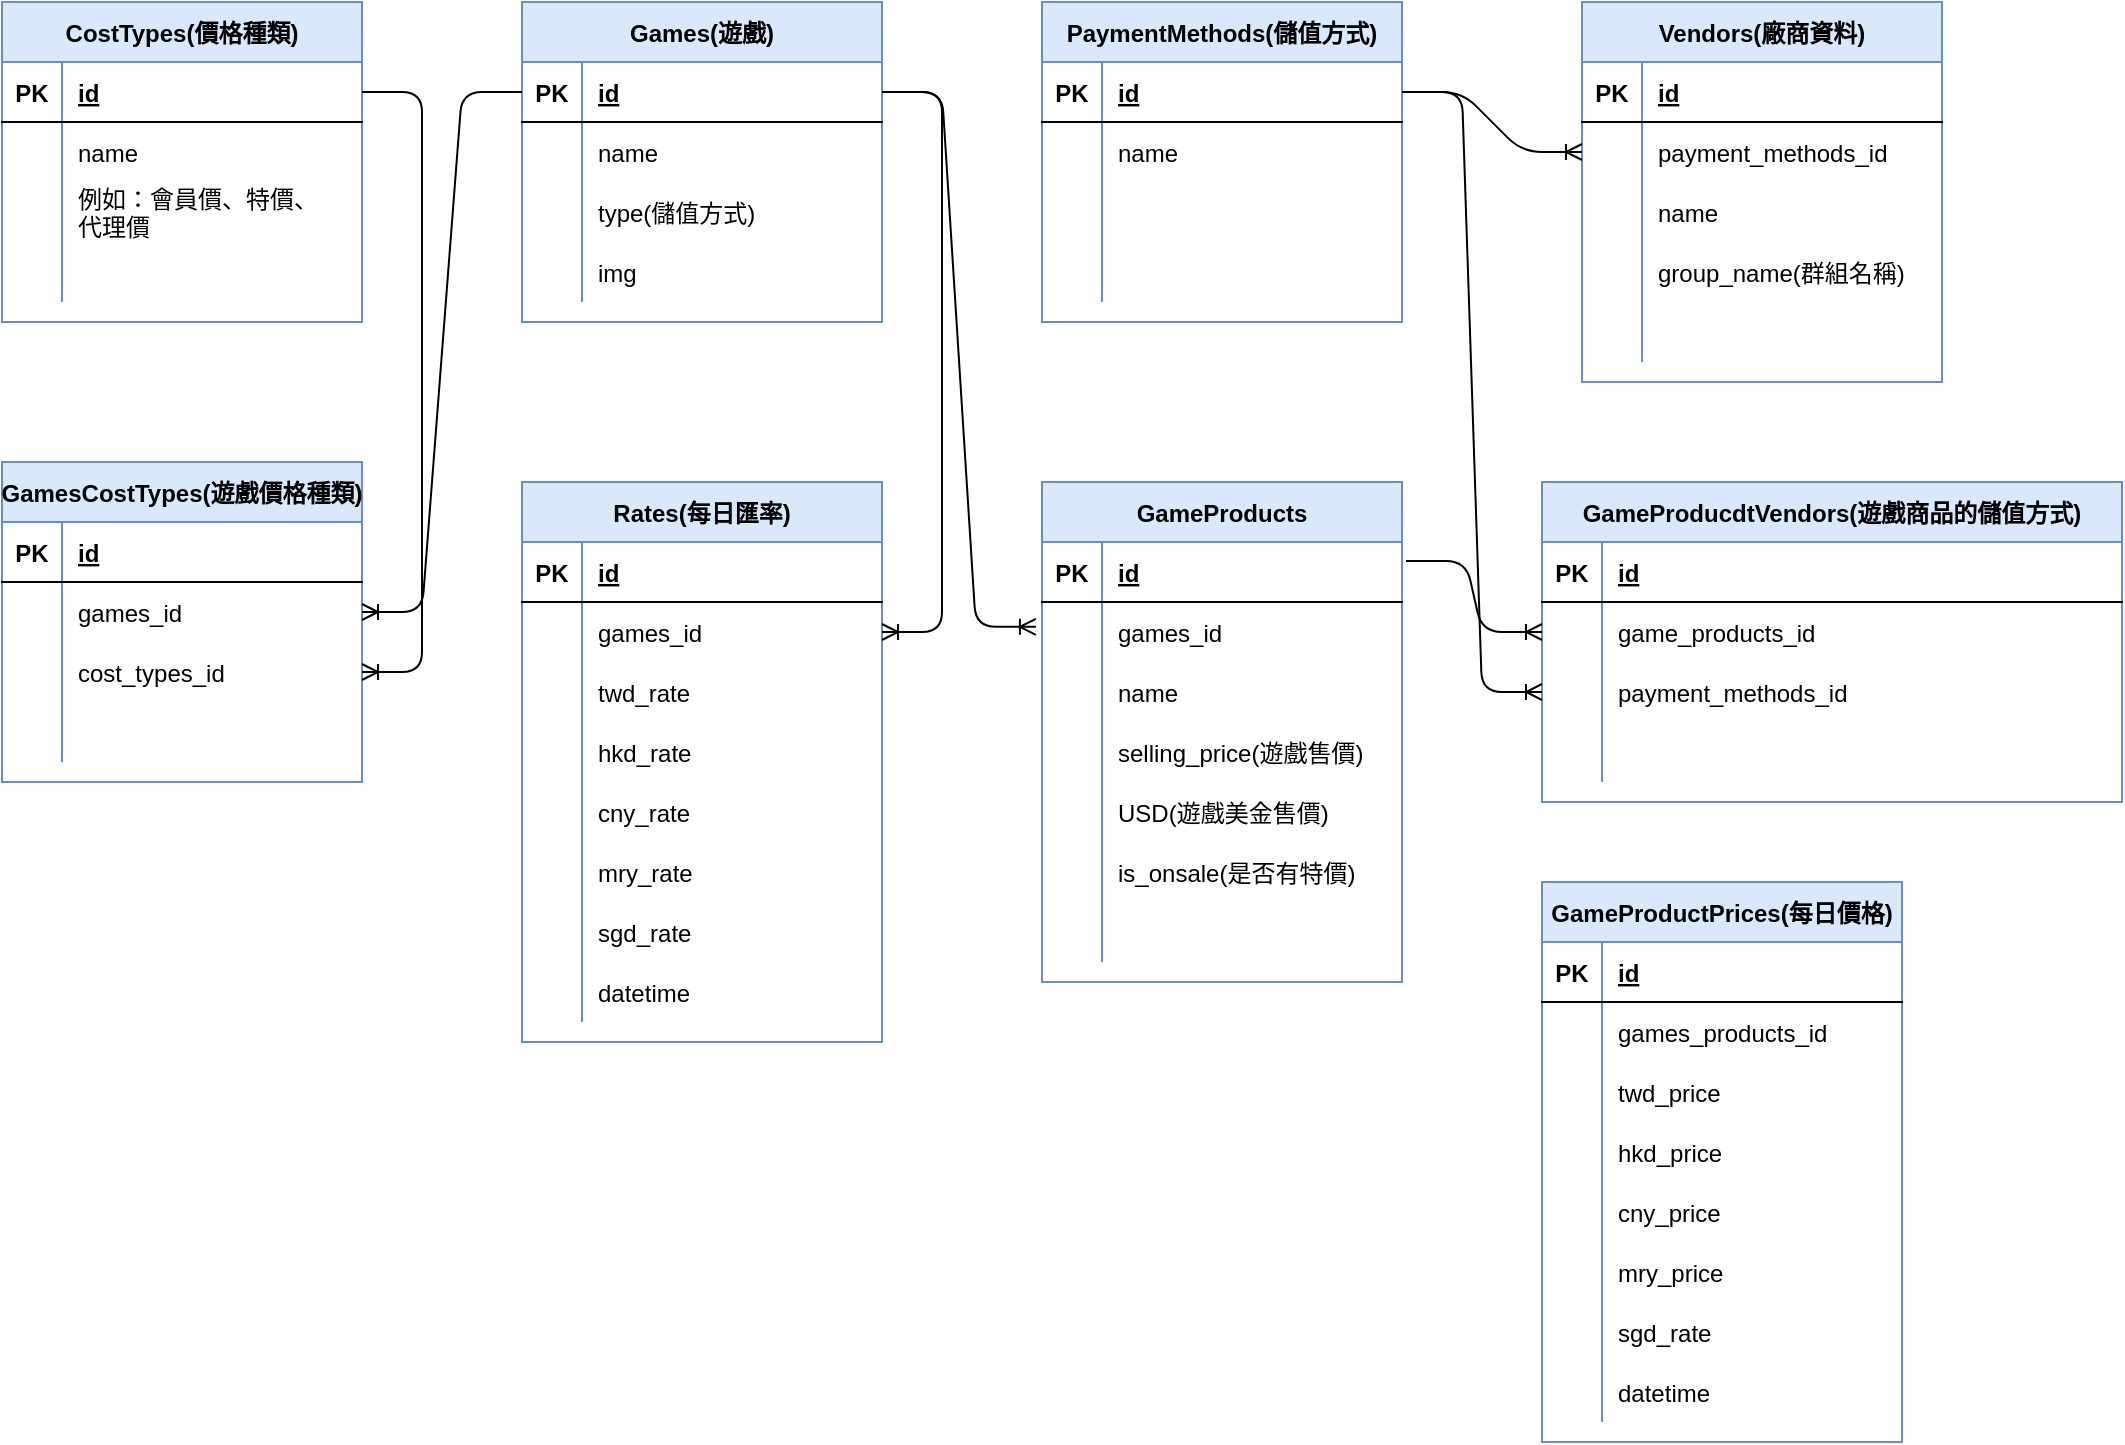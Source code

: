 <mxfile version="14.9.8" type="github">
  <diagram id="R2lEEEUBdFMjLlhIrx00" name="Page-1">
    <mxGraphModel dx="1422" dy="762" grid="1" gridSize="10" guides="1" tooltips="1" connect="1" arrows="1" fold="1" page="1" pageScale="1" pageWidth="1200" pageHeight="1600" math="0" shadow="0" extFonts="Permanent Marker^https://fonts.googleapis.com/css?family=Permanent+Marker">
      <root>
        <mxCell id="0" />
        <mxCell id="1" parent="0" />
        <mxCell id="zbWI23FzwU-KNYCi2q4J-28" value="Games(遊戲)" style="shape=table;startSize=30;container=1;collapsible=1;childLayout=tableLayout;fixedRows=1;rowLines=0;fontStyle=1;align=center;resizeLast=1;fillColor=#dae8fc;strokeColor=#6c8ebf;" parent="1" vertex="1">
          <mxGeometry x="280" y="50" width="180" height="160" as="geometry" />
        </mxCell>
        <mxCell id="zbWI23FzwU-KNYCi2q4J-29" value="" style="shape=partialRectangle;collapsible=0;dropTarget=0;pointerEvents=0;fillColor=none;top=0;left=0;bottom=1;right=0;points=[[0,0.5],[1,0.5]];portConstraint=eastwest;" parent="zbWI23FzwU-KNYCi2q4J-28" vertex="1">
          <mxGeometry y="30" width="180" height="30" as="geometry" />
        </mxCell>
        <mxCell id="zbWI23FzwU-KNYCi2q4J-30" value="PK" style="shape=partialRectangle;connectable=0;fillColor=none;top=0;left=0;bottom=0;right=0;fontStyle=1;overflow=hidden;" parent="zbWI23FzwU-KNYCi2q4J-29" vertex="1">
          <mxGeometry width="30" height="30" as="geometry" />
        </mxCell>
        <mxCell id="zbWI23FzwU-KNYCi2q4J-31" value="id" style="shape=partialRectangle;connectable=0;fillColor=none;top=0;left=0;bottom=0;right=0;align=left;spacingLeft=6;fontStyle=5;overflow=hidden;" parent="zbWI23FzwU-KNYCi2q4J-29" vertex="1">
          <mxGeometry x="30" width="150" height="30" as="geometry" />
        </mxCell>
        <mxCell id="zbWI23FzwU-KNYCi2q4J-32" value="" style="shape=partialRectangle;collapsible=0;dropTarget=0;pointerEvents=0;fillColor=none;top=0;left=0;bottom=0;right=0;points=[[0,0.5],[1,0.5]];portConstraint=eastwest;" parent="zbWI23FzwU-KNYCi2q4J-28" vertex="1">
          <mxGeometry y="60" width="180" height="30" as="geometry" />
        </mxCell>
        <mxCell id="zbWI23FzwU-KNYCi2q4J-33" value="" style="shape=partialRectangle;connectable=0;fillColor=none;top=0;left=0;bottom=0;right=0;editable=1;overflow=hidden;" parent="zbWI23FzwU-KNYCi2q4J-32" vertex="1">
          <mxGeometry width="30" height="30" as="geometry" />
        </mxCell>
        <mxCell id="zbWI23FzwU-KNYCi2q4J-34" value="name" style="shape=partialRectangle;connectable=0;fillColor=none;top=0;left=0;bottom=0;right=0;align=left;spacingLeft=6;overflow=hidden;" parent="zbWI23FzwU-KNYCi2q4J-32" vertex="1">
          <mxGeometry x="30" width="150" height="30" as="geometry" />
        </mxCell>
        <mxCell id="zbWI23FzwU-KNYCi2q4J-35" value="" style="shape=partialRectangle;collapsible=0;dropTarget=0;pointerEvents=0;fillColor=none;top=0;left=0;bottom=0;right=0;points=[[0,0.5],[1,0.5]];portConstraint=eastwest;" parent="zbWI23FzwU-KNYCi2q4J-28" vertex="1">
          <mxGeometry y="90" width="180" height="30" as="geometry" />
        </mxCell>
        <mxCell id="zbWI23FzwU-KNYCi2q4J-36" value="" style="shape=partialRectangle;connectable=0;fillColor=none;top=0;left=0;bottom=0;right=0;editable=1;overflow=hidden;" parent="zbWI23FzwU-KNYCi2q4J-35" vertex="1">
          <mxGeometry width="30" height="30" as="geometry" />
        </mxCell>
        <mxCell id="zbWI23FzwU-KNYCi2q4J-37" value="type(儲值方式)" style="shape=partialRectangle;connectable=0;fillColor=none;top=0;left=0;bottom=0;right=0;align=left;spacingLeft=6;overflow=hidden;" parent="zbWI23FzwU-KNYCi2q4J-35" vertex="1">
          <mxGeometry x="30" width="150" height="30" as="geometry" />
        </mxCell>
        <mxCell id="zbWI23FzwU-KNYCi2q4J-38" value="" style="shape=partialRectangle;collapsible=0;dropTarget=0;pointerEvents=0;fillColor=none;top=0;left=0;bottom=0;right=0;points=[[0,0.5],[1,0.5]];portConstraint=eastwest;" parent="zbWI23FzwU-KNYCi2q4J-28" vertex="1">
          <mxGeometry y="120" width="180" height="30" as="geometry" />
        </mxCell>
        <mxCell id="zbWI23FzwU-KNYCi2q4J-39" value="" style="shape=partialRectangle;connectable=0;fillColor=none;top=0;left=0;bottom=0;right=0;editable=1;overflow=hidden;" parent="zbWI23FzwU-KNYCi2q4J-38" vertex="1">
          <mxGeometry width="30" height="30" as="geometry" />
        </mxCell>
        <mxCell id="zbWI23FzwU-KNYCi2q4J-40" value="img" style="shape=partialRectangle;connectable=0;fillColor=none;top=0;left=0;bottom=0;right=0;align=left;spacingLeft=6;overflow=hidden;" parent="zbWI23FzwU-KNYCi2q4J-38" vertex="1">
          <mxGeometry x="30" width="150" height="30" as="geometry" />
        </mxCell>
        <mxCell id="zbWI23FzwU-KNYCi2q4J-41" value="GameProducts" style="shape=table;startSize=30;container=1;collapsible=1;childLayout=tableLayout;fixedRows=1;rowLines=0;fontStyle=1;align=center;resizeLast=1;fillColor=#dae8fc;strokeColor=#6c8ebf;" parent="1" vertex="1">
          <mxGeometry x="540" y="290" width="180" height="250" as="geometry" />
        </mxCell>
        <mxCell id="zbWI23FzwU-KNYCi2q4J-42" value="" style="shape=partialRectangle;collapsible=0;dropTarget=0;pointerEvents=0;fillColor=none;top=0;left=0;bottom=1;right=0;points=[[0,0.5],[1,0.5]];portConstraint=eastwest;" parent="zbWI23FzwU-KNYCi2q4J-41" vertex="1">
          <mxGeometry y="30" width="180" height="30" as="geometry" />
        </mxCell>
        <mxCell id="zbWI23FzwU-KNYCi2q4J-43" value="PK" style="shape=partialRectangle;connectable=0;fillColor=none;top=0;left=0;bottom=0;right=0;fontStyle=1;overflow=hidden;" parent="zbWI23FzwU-KNYCi2q4J-42" vertex="1">
          <mxGeometry width="30" height="30" as="geometry" />
        </mxCell>
        <mxCell id="zbWI23FzwU-KNYCi2q4J-44" value="id" style="shape=partialRectangle;connectable=0;fillColor=none;top=0;left=0;bottom=0;right=0;align=left;spacingLeft=6;fontStyle=5;overflow=hidden;" parent="zbWI23FzwU-KNYCi2q4J-42" vertex="1">
          <mxGeometry x="30" width="150" height="30" as="geometry" />
        </mxCell>
        <mxCell id="zbWI23FzwU-KNYCi2q4J-45" value="" style="shape=partialRectangle;collapsible=0;dropTarget=0;pointerEvents=0;fillColor=none;top=0;left=0;bottom=0;right=0;points=[[0,0.5],[1,0.5]];portConstraint=eastwest;" parent="zbWI23FzwU-KNYCi2q4J-41" vertex="1">
          <mxGeometry y="60" width="180" height="30" as="geometry" />
        </mxCell>
        <mxCell id="zbWI23FzwU-KNYCi2q4J-46" value="" style="shape=partialRectangle;connectable=0;fillColor=none;top=0;left=0;bottom=0;right=0;editable=1;overflow=hidden;" parent="zbWI23FzwU-KNYCi2q4J-45" vertex="1">
          <mxGeometry width="30" height="30" as="geometry" />
        </mxCell>
        <mxCell id="zbWI23FzwU-KNYCi2q4J-47" value="games_id" style="shape=partialRectangle;connectable=0;fillColor=none;top=0;left=0;bottom=0;right=0;align=left;spacingLeft=6;overflow=hidden;" parent="zbWI23FzwU-KNYCi2q4J-45" vertex="1">
          <mxGeometry x="30" width="150" height="30" as="geometry" />
        </mxCell>
        <mxCell id="zbWI23FzwU-KNYCi2q4J-48" value="" style="shape=partialRectangle;collapsible=0;dropTarget=0;pointerEvents=0;fillColor=none;top=0;left=0;bottom=0;right=0;points=[[0,0.5],[1,0.5]];portConstraint=eastwest;" parent="zbWI23FzwU-KNYCi2q4J-41" vertex="1">
          <mxGeometry y="90" width="180" height="30" as="geometry" />
        </mxCell>
        <mxCell id="zbWI23FzwU-KNYCi2q4J-49" value="" style="shape=partialRectangle;connectable=0;fillColor=none;top=0;left=0;bottom=0;right=0;editable=1;overflow=hidden;" parent="zbWI23FzwU-KNYCi2q4J-48" vertex="1">
          <mxGeometry width="30" height="30" as="geometry" />
        </mxCell>
        <mxCell id="zbWI23FzwU-KNYCi2q4J-50" value="name" style="shape=partialRectangle;connectable=0;fillColor=none;top=0;left=0;bottom=0;right=0;align=left;spacingLeft=6;overflow=hidden;" parent="zbWI23FzwU-KNYCi2q4J-48" vertex="1">
          <mxGeometry x="30" width="150" height="30" as="geometry" />
        </mxCell>
        <mxCell id="zbWI23FzwU-KNYCi2q4J-51" value="" style="shape=partialRectangle;collapsible=0;dropTarget=0;pointerEvents=0;fillColor=none;top=0;left=0;bottom=0;right=0;points=[[0,0.5],[1,0.5]];portConstraint=eastwest;" parent="zbWI23FzwU-KNYCi2q4J-41" vertex="1">
          <mxGeometry y="120" width="180" height="30" as="geometry" />
        </mxCell>
        <mxCell id="zbWI23FzwU-KNYCi2q4J-52" value="" style="shape=partialRectangle;connectable=0;fillColor=none;top=0;left=0;bottom=0;right=0;editable=1;overflow=hidden;" parent="zbWI23FzwU-KNYCi2q4J-51" vertex="1">
          <mxGeometry width="30" height="30" as="geometry" />
        </mxCell>
        <mxCell id="zbWI23FzwU-KNYCi2q4J-53" value="selling_price(遊戲售價)" style="shape=partialRectangle;connectable=0;fillColor=none;top=0;left=0;bottom=0;right=0;align=left;spacingLeft=6;overflow=hidden;" parent="zbWI23FzwU-KNYCi2q4J-51" vertex="1">
          <mxGeometry x="30" width="150" height="30" as="geometry" />
        </mxCell>
        <mxCell id="zbWI23FzwU-KNYCi2q4J-54" value="" style="shape=partialRectangle;collapsible=0;dropTarget=0;pointerEvents=0;fillColor=none;top=0;left=0;bottom=0;right=0;points=[[0,0.5],[1,0.5]];portConstraint=eastwest;" parent="zbWI23FzwU-KNYCi2q4J-41" vertex="1">
          <mxGeometry y="150" width="180" height="30" as="geometry" />
        </mxCell>
        <mxCell id="zbWI23FzwU-KNYCi2q4J-55" value="" style="shape=partialRectangle;connectable=0;fillColor=none;top=0;left=0;bottom=0;right=0;editable=1;overflow=hidden;" parent="zbWI23FzwU-KNYCi2q4J-54" vertex="1">
          <mxGeometry width="30" height="30" as="geometry" />
        </mxCell>
        <mxCell id="zbWI23FzwU-KNYCi2q4J-56" value="USD(遊戲美金售價)" style="shape=partialRectangle;connectable=0;fillColor=none;top=0;left=0;bottom=0;right=0;align=left;spacingLeft=6;overflow=hidden;" parent="zbWI23FzwU-KNYCi2q4J-54" vertex="1">
          <mxGeometry x="30" width="150" height="30" as="geometry" />
        </mxCell>
        <mxCell id="zbWI23FzwU-KNYCi2q4J-57" value="" style="shape=partialRectangle;collapsible=0;dropTarget=0;pointerEvents=0;fillColor=none;top=0;left=0;bottom=0;right=0;points=[[0,0.5],[1,0.5]];portConstraint=eastwest;" parent="zbWI23FzwU-KNYCi2q4J-41" vertex="1">
          <mxGeometry y="180" width="180" height="30" as="geometry" />
        </mxCell>
        <mxCell id="zbWI23FzwU-KNYCi2q4J-58" value="" style="shape=partialRectangle;connectable=0;fillColor=none;top=0;left=0;bottom=0;right=0;editable=1;overflow=hidden;" parent="zbWI23FzwU-KNYCi2q4J-57" vertex="1">
          <mxGeometry width="30" height="30" as="geometry" />
        </mxCell>
        <mxCell id="zbWI23FzwU-KNYCi2q4J-59" value="is_onsale(是否有特價)" style="shape=partialRectangle;connectable=0;fillColor=none;top=0;left=0;bottom=0;right=0;align=left;spacingLeft=6;overflow=hidden;" parent="zbWI23FzwU-KNYCi2q4J-57" vertex="1">
          <mxGeometry x="30" width="150" height="30" as="geometry" />
        </mxCell>
        <mxCell id="zbWI23FzwU-KNYCi2q4J-60" value="" style="shape=partialRectangle;collapsible=0;dropTarget=0;pointerEvents=0;fillColor=none;top=0;left=0;bottom=0;right=0;points=[[0,0.5],[1,0.5]];portConstraint=eastwest;" parent="zbWI23FzwU-KNYCi2q4J-41" vertex="1">
          <mxGeometry y="210" width="180" height="30" as="geometry" />
        </mxCell>
        <mxCell id="zbWI23FzwU-KNYCi2q4J-61" value="" style="shape=partialRectangle;connectable=0;fillColor=none;top=0;left=0;bottom=0;right=0;editable=1;overflow=hidden;" parent="zbWI23FzwU-KNYCi2q4J-60" vertex="1">
          <mxGeometry width="30" height="30" as="geometry" />
        </mxCell>
        <mxCell id="zbWI23FzwU-KNYCi2q4J-62" value="" style="shape=partialRectangle;connectable=0;fillColor=none;top=0;left=0;bottom=0;right=0;align=left;spacingLeft=6;overflow=hidden;" parent="zbWI23FzwU-KNYCi2q4J-60" vertex="1">
          <mxGeometry x="30" width="150" height="30" as="geometry" />
        </mxCell>
        <mxCell id="zbWI23FzwU-KNYCi2q4J-65" value="" style="edgeStyle=entityRelationEdgeStyle;fontSize=12;html=1;endArrow=ERoneToMany;entryX=-0.017;entryY=0.414;entryDx=0;entryDy=0;entryPerimeter=0;" parent="1" source="zbWI23FzwU-KNYCi2q4J-29" target="zbWI23FzwU-KNYCi2q4J-45" edge="1">
          <mxGeometry width="100" height="100" relative="1" as="geometry">
            <mxPoint x="480" y="380" as="sourcePoint" />
            <mxPoint x="580" y="280" as="targetPoint" />
          </mxGeometry>
        </mxCell>
        <mxCell id="zbWI23FzwU-KNYCi2q4J-66" value="Rates(每日匯率)" style="shape=table;startSize=30;container=1;collapsible=1;childLayout=tableLayout;fixedRows=1;rowLines=0;fontStyle=1;align=center;resizeLast=1;fillColor=#dae8fc;strokeColor=#6c8ebf;" parent="1" vertex="1">
          <mxGeometry x="280" y="290" width="180" height="280" as="geometry" />
        </mxCell>
        <mxCell id="zbWI23FzwU-KNYCi2q4J-67" value="" style="shape=partialRectangle;collapsible=0;dropTarget=0;pointerEvents=0;fillColor=none;top=0;left=0;bottom=1;right=0;points=[[0,0.5],[1,0.5]];portConstraint=eastwest;" parent="zbWI23FzwU-KNYCi2q4J-66" vertex="1">
          <mxGeometry y="30" width="180" height="30" as="geometry" />
        </mxCell>
        <mxCell id="zbWI23FzwU-KNYCi2q4J-68" value="PK" style="shape=partialRectangle;connectable=0;fillColor=none;top=0;left=0;bottom=0;right=0;fontStyle=1;overflow=hidden;" parent="zbWI23FzwU-KNYCi2q4J-67" vertex="1">
          <mxGeometry width="30" height="30" as="geometry" />
        </mxCell>
        <mxCell id="zbWI23FzwU-KNYCi2q4J-69" value="id" style="shape=partialRectangle;connectable=0;fillColor=none;top=0;left=0;bottom=0;right=0;align=left;spacingLeft=6;fontStyle=5;overflow=hidden;" parent="zbWI23FzwU-KNYCi2q4J-67" vertex="1">
          <mxGeometry x="30" width="150" height="30" as="geometry" />
        </mxCell>
        <mxCell id="zbWI23FzwU-KNYCi2q4J-70" value="" style="shape=partialRectangle;collapsible=0;dropTarget=0;pointerEvents=0;fillColor=none;top=0;left=0;bottom=0;right=0;points=[[0,0.5],[1,0.5]];portConstraint=eastwest;" parent="zbWI23FzwU-KNYCi2q4J-66" vertex="1">
          <mxGeometry y="60" width="180" height="30" as="geometry" />
        </mxCell>
        <mxCell id="zbWI23FzwU-KNYCi2q4J-71" value="" style="shape=partialRectangle;connectable=0;fillColor=none;top=0;left=0;bottom=0;right=0;editable=1;overflow=hidden;" parent="zbWI23FzwU-KNYCi2q4J-70" vertex="1">
          <mxGeometry width="30" height="30" as="geometry" />
        </mxCell>
        <mxCell id="zbWI23FzwU-KNYCi2q4J-72" value="games_id" style="shape=partialRectangle;connectable=0;fillColor=none;top=0;left=0;bottom=0;right=0;align=left;spacingLeft=6;overflow=hidden;" parent="zbWI23FzwU-KNYCi2q4J-70" vertex="1">
          <mxGeometry x="30" width="150" height="30" as="geometry" />
        </mxCell>
        <mxCell id="zbWI23FzwU-KNYCi2q4J-73" value="" style="shape=partialRectangle;collapsible=0;dropTarget=0;pointerEvents=0;fillColor=none;top=0;left=0;bottom=0;right=0;points=[[0,0.5],[1,0.5]];portConstraint=eastwest;" parent="zbWI23FzwU-KNYCi2q4J-66" vertex="1">
          <mxGeometry y="90" width="180" height="30" as="geometry" />
        </mxCell>
        <mxCell id="zbWI23FzwU-KNYCi2q4J-74" value="" style="shape=partialRectangle;connectable=0;fillColor=none;top=0;left=0;bottom=0;right=0;editable=1;overflow=hidden;" parent="zbWI23FzwU-KNYCi2q4J-73" vertex="1">
          <mxGeometry width="30" height="30" as="geometry" />
        </mxCell>
        <mxCell id="zbWI23FzwU-KNYCi2q4J-75" value="twd_rate" style="shape=partialRectangle;connectable=0;fillColor=none;top=0;left=0;bottom=0;right=0;align=left;spacingLeft=6;overflow=hidden;" parent="zbWI23FzwU-KNYCi2q4J-73" vertex="1">
          <mxGeometry x="30" width="150" height="30" as="geometry" />
        </mxCell>
        <mxCell id="zbWI23FzwU-KNYCi2q4J-76" value="" style="shape=partialRectangle;collapsible=0;dropTarget=0;pointerEvents=0;fillColor=none;top=0;left=0;bottom=0;right=0;points=[[0,0.5],[1,0.5]];portConstraint=eastwest;" parent="zbWI23FzwU-KNYCi2q4J-66" vertex="1">
          <mxGeometry y="120" width="180" height="30" as="geometry" />
        </mxCell>
        <mxCell id="zbWI23FzwU-KNYCi2q4J-77" value="" style="shape=partialRectangle;connectable=0;fillColor=none;top=0;left=0;bottom=0;right=0;editable=1;overflow=hidden;" parent="zbWI23FzwU-KNYCi2q4J-76" vertex="1">
          <mxGeometry width="30" height="30" as="geometry" />
        </mxCell>
        <mxCell id="zbWI23FzwU-KNYCi2q4J-78" value="hkd_rate" style="shape=partialRectangle;connectable=0;fillColor=none;top=0;left=0;bottom=0;right=0;align=left;spacingLeft=6;overflow=hidden;" parent="zbWI23FzwU-KNYCi2q4J-76" vertex="1">
          <mxGeometry x="30" width="150" height="30" as="geometry" />
        </mxCell>
        <mxCell id="zbWI23FzwU-KNYCi2q4J-79" value="" style="shape=partialRectangle;collapsible=0;dropTarget=0;pointerEvents=0;fillColor=none;top=0;left=0;bottom=0;right=0;points=[[0,0.5],[1,0.5]];portConstraint=eastwest;" parent="zbWI23FzwU-KNYCi2q4J-66" vertex="1">
          <mxGeometry y="150" width="180" height="30" as="geometry" />
        </mxCell>
        <mxCell id="zbWI23FzwU-KNYCi2q4J-80" value="" style="shape=partialRectangle;connectable=0;fillColor=none;top=0;left=0;bottom=0;right=0;editable=1;overflow=hidden;" parent="zbWI23FzwU-KNYCi2q4J-79" vertex="1">
          <mxGeometry width="30" height="30" as="geometry" />
        </mxCell>
        <mxCell id="zbWI23FzwU-KNYCi2q4J-81" value="cny_rate" style="shape=partialRectangle;connectable=0;fillColor=none;top=0;left=0;bottom=0;right=0;align=left;spacingLeft=6;overflow=hidden;" parent="zbWI23FzwU-KNYCi2q4J-79" vertex="1">
          <mxGeometry x="30" width="150" height="30" as="geometry" />
        </mxCell>
        <mxCell id="zbWI23FzwU-KNYCi2q4J-82" value="" style="shape=partialRectangle;collapsible=0;dropTarget=0;pointerEvents=0;fillColor=none;top=0;left=0;bottom=0;right=0;points=[[0,0.5],[1,0.5]];portConstraint=eastwest;" parent="zbWI23FzwU-KNYCi2q4J-66" vertex="1">
          <mxGeometry y="180" width="180" height="30" as="geometry" />
        </mxCell>
        <mxCell id="zbWI23FzwU-KNYCi2q4J-83" value="" style="shape=partialRectangle;connectable=0;fillColor=none;top=0;left=0;bottom=0;right=0;editable=1;overflow=hidden;" parent="zbWI23FzwU-KNYCi2q4J-82" vertex="1">
          <mxGeometry width="30" height="30" as="geometry" />
        </mxCell>
        <mxCell id="zbWI23FzwU-KNYCi2q4J-84" value="mry_rate" style="shape=partialRectangle;connectable=0;fillColor=none;top=0;left=0;bottom=0;right=0;align=left;spacingLeft=6;overflow=hidden;" parent="zbWI23FzwU-KNYCi2q4J-82" vertex="1">
          <mxGeometry x="30" width="150" height="30" as="geometry" />
        </mxCell>
        <mxCell id="zbWI23FzwU-KNYCi2q4J-85" value="" style="shape=partialRectangle;collapsible=0;dropTarget=0;pointerEvents=0;fillColor=none;top=0;left=0;bottom=0;right=0;points=[[0,0.5],[1,0.5]];portConstraint=eastwest;" parent="zbWI23FzwU-KNYCi2q4J-66" vertex="1">
          <mxGeometry y="210" width="180" height="30" as="geometry" />
        </mxCell>
        <mxCell id="zbWI23FzwU-KNYCi2q4J-86" value="" style="shape=partialRectangle;connectable=0;fillColor=none;top=0;left=0;bottom=0;right=0;editable=1;overflow=hidden;" parent="zbWI23FzwU-KNYCi2q4J-85" vertex="1">
          <mxGeometry width="30" height="30" as="geometry" />
        </mxCell>
        <mxCell id="zbWI23FzwU-KNYCi2q4J-87" value="sgd_rate" style="shape=partialRectangle;connectable=0;fillColor=none;top=0;left=0;bottom=0;right=0;align=left;spacingLeft=6;overflow=hidden;" parent="zbWI23FzwU-KNYCi2q4J-85" vertex="1">
          <mxGeometry x="30" width="150" height="30" as="geometry" />
        </mxCell>
        <mxCell id="zbWI23FzwU-KNYCi2q4J-88" value="" style="shape=partialRectangle;collapsible=0;dropTarget=0;pointerEvents=0;fillColor=none;top=0;left=0;bottom=0;right=0;points=[[0,0.5],[1,0.5]];portConstraint=eastwest;" parent="zbWI23FzwU-KNYCi2q4J-66" vertex="1">
          <mxGeometry y="240" width="180" height="30" as="geometry" />
        </mxCell>
        <mxCell id="zbWI23FzwU-KNYCi2q4J-89" value="" style="shape=partialRectangle;connectable=0;fillColor=none;top=0;left=0;bottom=0;right=0;editable=1;overflow=hidden;" parent="zbWI23FzwU-KNYCi2q4J-88" vertex="1">
          <mxGeometry width="30" height="30" as="geometry" />
        </mxCell>
        <mxCell id="zbWI23FzwU-KNYCi2q4J-90" value="datetime" style="shape=partialRectangle;connectable=0;fillColor=none;top=0;left=0;bottom=0;right=0;align=left;spacingLeft=6;overflow=hidden;" parent="zbWI23FzwU-KNYCi2q4J-88" vertex="1">
          <mxGeometry x="30" width="150" height="30" as="geometry" />
        </mxCell>
        <mxCell id="zbWI23FzwU-KNYCi2q4J-91" value="" style="edgeStyle=entityRelationEdgeStyle;fontSize=12;html=1;endArrow=ERoneToMany;exitX=1;exitY=0.5;exitDx=0;exitDy=0;entryX=1;entryY=0.5;entryDx=0;entryDy=0;" parent="1" source="zbWI23FzwU-KNYCi2q4J-29" target="zbWI23FzwU-KNYCi2q4J-70" edge="1">
          <mxGeometry width="100" height="100" relative="1" as="geometry">
            <mxPoint x="470" y="265" as="sourcePoint" />
            <mxPoint x="220" y="470" as="targetPoint" />
          </mxGeometry>
        </mxCell>
        <mxCell id="zbWI23FzwU-KNYCi2q4J-93" value="GameProductPrices(每日價格)" style="shape=table;startSize=30;container=1;collapsible=1;childLayout=tableLayout;fixedRows=1;rowLines=0;fontStyle=1;align=center;resizeLast=1;fillColor=#dae8fc;strokeColor=#6c8ebf;" parent="1" vertex="1">
          <mxGeometry x="790" y="490" width="180" height="280" as="geometry" />
        </mxCell>
        <mxCell id="zbWI23FzwU-KNYCi2q4J-94" value="" style="shape=partialRectangle;collapsible=0;dropTarget=0;pointerEvents=0;fillColor=none;top=0;left=0;bottom=1;right=0;points=[[0,0.5],[1,0.5]];portConstraint=eastwest;" parent="zbWI23FzwU-KNYCi2q4J-93" vertex="1">
          <mxGeometry y="30" width="180" height="30" as="geometry" />
        </mxCell>
        <mxCell id="zbWI23FzwU-KNYCi2q4J-95" value="PK" style="shape=partialRectangle;connectable=0;fillColor=none;top=0;left=0;bottom=0;right=0;fontStyle=1;overflow=hidden;" parent="zbWI23FzwU-KNYCi2q4J-94" vertex="1">
          <mxGeometry width="30" height="30" as="geometry" />
        </mxCell>
        <mxCell id="zbWI23FzwU-KNYCi2q4J-96" value="id" style="shape=partialRectangle;connectable=0;fillColor=none;top=0;left=0;bottom=0;right=0;align=left;spacingLeft=6;fontStyle=5;overflow=hidden;" parent="zbWI23FzwU-KNYCi2q4J-94" vertex="1">
          <mxGeometry x="30" width="150" height="30" as="geometry" />
        </mxCell>
        <mxCell id="zbWI23FzwU-KNYCi2q4J-97" value="" style="shape=partialRectangle;collapsible=0;dropTarget=0;pointerEvents=0;fillColor=none;top=0;left=0;bottom=0;right=0;points=[[0,0.5],[1,0.5]];portConstraint=eastwest;" parent="zbWI23FzwU-KNYCi2q4J-93" vertex="1">
          <mxGeometry y="60" width="180" height="30" as="geometry" />
        </mxCell>
        <mxCell id="zbWI23FzwU-KNYCi2q4J-98" value="" style="shape=partialRectangle;connectable=0;fillColor=none;top=0;left=0;bottom=0;right=0;editable=1;overflow=hidden;" parent="zbWI23FzwU-KNYCi2q4J-97" vertex="1">
          <mxGeometry width="30" height="30" as="geometry" />
        </mxCell>
        <mxCell id="zbWI23FzwU-KNYCi2q4J-99" value="games_products_id" style="shape=partialRectangle;connectable=0;fillColor=none;top=0;left=0;bottom=0;right=0;align=left;spacingLeft=6;overflow=hidden;" parent="zbWI23FzwU-KNYCi2q4J-97" vertex="1">
          <mxGeometry x="30" width="150" height="30" as="geometry" />
        </mxCell>
        <mxCell id="zbWI23FzwU-KNYCi2q4J-100" value="" style="shape=partialRectangle;collapsible=0;dropTarget=0;pointerEvents=0;fillColor=none;top=0;left=0;bottom=0;right=0;points=[[0,0.5],[1,0.5]];portConstraint=eastwest;" parent="zbWI23FzwU-KNYCi2q4J-93" vertex="1">
          <mxGeometry y="90" width="180" height="30" as="geometry" />
        </mxCell>
        <mxCell id="zbWI23FzwU-KNYCi2q4J-101" value="" style="shape=partialRectangle;connectable=0;fillColor=none;top=0;left=0;bottom=0;right=0;editable=1;overflow=hidden;" parent="zbWI23FzwU-KNYCi2q4J-100" vertex="1">
          <mxGeometry width="30" height="30" as="geometry" />
        </mxCell>
        <mxCell id="zbWI23FzwU-KNYCi2q4J-102" value="twd_price" style="shape=partialRectangle;connectable=0;fillColor=none;top=0;left=0;bottom=0;right=0;align=left;spacingLeft=6;overflow=hidden;" parent="zbWI23FzwU-KNYCi2q4J-100" vertex="1">
          <mxGeometry x="30" width="150" height="30" as="geometry" />
        </mxCell>
        <mxCell id="zbWI23FzwU-KNYCi2q4J-103" value="" style="shape=partialRectangle;collapsible=0;dropTarget=0;pointerEvents=0;fillColor=none;top=0;left=0;bottom=0;right=0;points=[[0,0.5],[1,0.5]];portConstraint=eastwest;" parent="zbWI23FzwU-KNYCi2q4J-93" vertex="1">
          <mxGeometry y="120" width="180" height="30" as="geometry" />
        </mxCell>
        <mxCell id="zbWI23FzwU-KNYCi2q4J-104" value="" style="shape=partialRectangle;connectable=0;fillColor=none;top=0;left=0;bottom=0;right=0;editable=1;overflow=hidden;" parent="zbWI23FzwU-KNYCi2q4J-103" vertex="1">
          <mxGeometry width="30" height="30" as="geometry" />
        </mxCell>
        <mxCell id="zbWI23FzwU-KNYCi2q4J-105" value="hkd_price" style="shape=partialRectangle;connectable=0;fillColor=none;top=0;left=0;bottom=0;right=0;align=left;spacingLeft=6;overflow=hidden;" parent="zbWI23FzwU-KNYCi2q4J-103" vertex="1">
          <mxGeometry x="30" width="150" height="30" as="geometry" />
        </mxCell>
        <mxCell id="zbWI23FzwU-KNYCi2q4J-106" value="" style="shape=partialRectangle;collapsible=0;dropTarget=0;pointerEvents=0;fillColor=none;top=0;left=0;bottom=0;right=0;points=[[0,0.5],[1,0.5]];portConstraint=eastwest;" parent="zbWI23FzwU-KNYCi2q4J-93" vertex="1">
          <mxGeometry y="150" width="180" height="30" as="geometry" />
        </mxCell>
        <mxCell id="zbWI23FzwU-KNYCi2q4J-107" value="" style="shape=partialRectangle;connectable=0;fillColor=none;top=0;left=0;bottom=0;right=0;editable=1;overflow=hidden;" parent="zbWI23FzwU-KNYCi2q4J-106" vertex="1">
          <mxGeometry width="30" height="30" as="geometry" />
        </mxCell>
        <mxCell id="zbWI23FzwU-KNYCi2q4J-108" value="cny_price" style="shape=partialRectangle;connectable=0;fillColor=none;top=0;left=0;bottom=0;right=0;align=left;spacingLeft=6;overflow=hidden;" parent="zbWI23FzwU-KNYCi2q4J-106" vertex="1">
          <mxGeometry x="30" width="150" height="30" as="geometry" />
        </mxCell>
        <mxCell id="zbWI23FzwU-KNYCi2q4J-109" value="" style="shape=partialRectangle;collapsible=0;dropTarget=0;pointerEvents=0;fillColor=none;top=0;left=0;bottom=0;right=0;points=[[0,0.5],[1,0.5]];portConstraint=eastwest;" parent="zbWI23FzwU-KNYCi2q4J-93" vertex="1">
          <mxGeometry y="180" width="180" height="30" as="geometry" />
        </mxCell>
        <mxCell id="zbWI23FzwU-KNYCi2q4J-110" value="" style="shape=partialRectangle;connectable=0;fillColor=none;top=0;left=0;bottom=0;right=0;editable=1;overflow=hidden;" parent="zbWI23FzwU-KNYCi2q4J-109" vertex="1">
          <mxGeometry width="30" height="30" as="geometry" />
        </mxCell>
        <mxCell id="zbWI23FzwU-KNYCi2q4J-111" value="mry_price" style="shape=partialRectangle;connectable=0;fillColor=none;top=0;left=0;bottom=0;right=0;align=left;spacingLeft=6;overflow=hidden;" parent="zbWI23FzwU-KNYCi2q4J-109" vertex="1">
          <mxGeometry x="30" width="150" height="30" as="geometry" />
        </mxCell>
        <mxCell id="zbWI23FzwU-KNYCi2q4J-112" value="" style="shape=partialRectangle;collapsible=0;dropTarget=0;pointerEvents=0;fillColor=none;top=0;left=0;bottom=0;right=0;points=[[0,0.5],[1,0.5]];portConstraint=eastwest;" parent="zbWI23FzwU-KNYCi2q4J-93" vertex="1">
          <mxGeometry y="210" width="180" height="30" as="geometry" />
        </mxCell>
        <mxCell id="zbWI23FzwU-KNYCi2q4J-113" value="" style="shape=partialRectangle;connectable=0;fillColor=none;top=0;left=0;bottom=0;right=0;editable=1;overflow=hidden;" parent="zbWI23FzwU-KNYCi2q4J-112" vertex="1">
          <mxGeometry width="30" height="30" as="geometry" />
        </mxCell>
        <mxCell id="zbWI23FzwU-KNYCi2q4J-114" value="sgd_rate" style="shape=partialRectangle;connectable=0;fillColor=none;top=0;left=0;bottom=0;right=0;align=left;spacingLeft=6;overflow=hidden;" parent="zbWI23FzwU-KNYCi2q4J-112" vertex="1">
          <mxGeometry x="30" width="150" height="30" as="geometry" />
        </mxCell>
        <mxCell id="zbWI23FzwU-KNYCi2q4J-115" value="" style="shape=partialRectangle;collapsible=0;dropTarget=0;pointerEvents=0;fillColor=none;top=0;left=0;bottom=0;right=0;points=[[0,0.5],[1,0.5]];portConstraint=eastwest;" parent="zbWI23FzwU-KNYCi2q4J-93" vertex="1">
          <mxGeometry y="240" width="180" height="30" as="geometry" />
        </mxCell>
        <mxCell id="zbWI23FzwU-KNYCi2q4J-116" value="" style="shape=partialRectangle;connectable=0;fillColor=none;top=0;left=0;bottom=0;right=0;editable=1;overflow=hidden;" parent="zbWI23FzwU-KNYCi2q4J-115" vertex="1">
          <mxGeometry width="30" height="30" as="geometry" />
        </mxCell>
        <mxCell id="zbWI23FzwU-KNYCi2q4J-117" value="datetime" style="shape=partialRectangle;connectable=0;fillColor=none;top=0;left=0;bottom=0;right=0;align=left;spacingLeft=6;overflow=hidden;" parent="zbWI23FzwU-KNYCi2q4J-115" vertex="1">
          <mxGeometry x="30" width="150" height="30" as="geometry" />
        </mxCell>
        <mxCell id="zbWI23FzwU-KNYCi2q4J-119" value="Vendors(廠商資料)" style="shape=table;startSize=30;container=1;collapsible=1;childLayout=tableLayout;fixedRows=1;rowLines=0;fontStyle=1;align=center;resizeLast=1;fillColor=#dae8fc;strokeColor=#6c8ebf;" parent="1" vertex="1">
          <mxGeometry x="810" y="50" width="180" height="190" as="geometry" />
        </mxCell>
        <mxCell id="zbWI23FzwU-KNYCi2q4J-120" value="" style="shape=partialRectangle;collapsible=0;dropTarget=0;pointerEvents=0;fillColor=none;top=0;left=0;bottom=1;right=0;points=[[0,0.5],[1,0.5]];portConstraint=eastwest;" parent="zbWI23FzwU-KNYCi2q4J-119" vertex="1">
          <mxGeometry y="30" width="180" height="30" as="geometry" />
        </mxCell>
        <mxCell id="zbWI23FzwU-KNYCi2q4J-121" value="PK" style="shape=partialRectangle;connectable=0;fillColor=none;top=0;left=0;bottom=0;right=0;fontStyle=1;overflow=hidden;" parent="zbWI23FzwU-KNYCi2q4J-120" vertex="1">
          <mxGeometry width="30" height="30" as="geometry" />
        </mxCell>
        <mxCell id="zbWI23FzwU-KNYCi2q4J-122" value="id" style="shape=partialRectangle;connectable=0;fillColor=none;top=0;left=0;bottom=0;right=0;align=left;spacingLeft=6;fontStyle=5;overflow=hidden;" parent="zbWI23FzwU-KNYCi2q4J-120" vertex="1">
          <mxGeometry x="30" width="150" height="30" as="geometry" />
        </mxCell>
        <mxCell id="zbWI23FzwU-KNYCi2q4J-123" value="" style="shape=partialRectangle;collapsible=0;dropTarget=0;pointerEvents=0;fillColor=none;top=0;left=0;bottom=0;right=0;points=[[0,0.5],[1,0.5]];portConstraint=eastwest;" parent="zbWI23FzwU-KNYCi2q4J-119" vertex="1">
          <mxGeometry y="60" width="180" height="30" as="geometry" />
        </mxCell>
        <mxCell id="zbWI23FzwU-KNYCi2q4J-124" value="" style="shape=partialRectangle;connectable=0;fillColor=none;top=0;left=0;bottom=0;right=0;editable=1;overflow=hidden;" parent="zbWI23FzwU-KNYCi2q4J-123" vertex="1">
          <mxGeometry width="30" height="30" as="geometry" />
        </mxCell>
        <mxCell id="zbWI23FzwU-KNYCi2q4J-125" value="payment_methods_id" style="shape=partialRectangle;connectable=0;fillColor=none;top=0;left=0;bottom=0;right=0;align=left;spacingLeft=6;overflow=hidden;" parent="zbWI23FzwU-KNYCi2q4J-123" vertex="1">
          <mxGeometry x="30" width="150" height="30" as="geometry" />
        </mxCell>
        <mxCell id="zbWI23FzwU-KNYCi2q4J-126" value="" style="shape=partialRectangle;collapsible=0;dropTarget=0;pointerEvents=0;fillColor=none;top=0;left=0;bottom=0;right=0;points=[[0,0.5],[1,0.5]];portConstraint=eastwest;" parent="zbWI23FzwU-KNYCi2q4J-119" vertex="1">
          <mxGeometry y="90" width="180" height="30" as="geometry" />
        </mxCell>
        <mxCell id="zbWI23FzwU-KNYCi2q4J-127" value="" style="shape=partialRectangle;connectable=0;fillColor=none;top=0;left=0;bottom=0;right=0;editable=1;overflow=hidden;" parent="zbWI23FzwU-KNYCi2q4J-126" vertex="1">
          <mxGeometry width="30" height="30" as="geometry" />
        </mxCell>
        <mxCell id="zbWI23FzwU-KNYCi2q4J-128" value="name" style="shape=partialRectangle;connectable=0;fillColor=none;top=0;left=0;bottom=0;right=0;align=left;spacingLeft=6;overflow=hidden;" parent="zbWI23FzwU-KNYCi2q4J-126" vertex="1">
          <mxGeometry x="30" width="150" height="30" as="geometry" />
        </mxCell>
        <mxCell id="zbWI23FzwU-KNYCi2q4J-129" value="" style="shape=partialRectangle;collapsible=0;dropTarget=0;pointerEvents=0;fillColor=none;top=0;left=0;bottom=0;right=0;points=[[0,0.5],[1,0.5]];portConstraint=eastwest;" parent="zbWI23FzwU-KNYCi2q4J-119" vertex="1">
          <mxGeometry y="120" width="180" height="30" as="geometry" />
        </mxCell>
        <mxCell id="zbWI23FzwU-KNYCi2q4J-130" value="" style="shape=partialRectangle;connectable=0;fillColor=none;top=0;left=0;bottom=0;right=0;editable=1;overflow=hidden;" parent="zbWI23FzwU-KNYCi2q4J-129" vertex="1">
          <mxGeometry width="30" height="30" as="geometry" />
        </mxCell>
        <mxCell id="zbWI23FzwU-KNYCi2q4J-131" value="group_name(群組名稱)" style="shape=partialRectangle;connectable=0;fillColor=none;top=0;left=0;bottom=0;right=0;align=left;spacingLeft=6;overflow=hidden;" parent="zbWI23FzwU-KNYCi2q4J-129" vertex="1">
          <mxGeometry x="30" width="150" height="30" as="geometry" />
        </mxCell>
        <mxCell id="zbWI23FzwU-KNYCi2q4J-161" value="" style="shape=partialRectangle;collapsible=0;dropTarget=0;pointerEvents=0;fillColor=none;top=0;left=0;bottom=0;right=0;points=[[0,0.5],[1,0.5]];portConstraint=eastwest;" parent="zbWI23FzwU-KNYCi2q4J-119" vertex="1">
          <mxGeometry y="150" width="180" height="30" as="geometry" />
        </mxCell>
        <mxCell id="zbWI23FzwU-KNYCi2q4J-162" value="" style="shape=partialRectangle;connectable=0;fillColor=none;top=0;left=0;bottom=0;right=0;editable=1;overflow=hidden;" parent="zbWI23FzwU-KNYCi2q4J-161" vertex="1">
          <mxGeometry width="30" height="30" as="geometry" />
        </mxCell>
        <mxCell id="zbWI23FzwU-KNYCi2q4J-163" value="" style="shape=partialRectangle;connectable=0;fillColor=none;top=0;left=0;bottom=0;right=0;align=left;spacingLeft=6;overflow=hidden;" parent="zbWI23FzwU-KNYCi2q4J-161" vertex="1">
          <mxGeometry x="30" width="150" height="30" as="geometry" />
        </mxCell>
        <mxCell id="zbWI23FzwU-KNYCi2q4J-132" value="GameProducdtVendors(遊戲商品的儲值方式)" style="shape=table;startSize=30;container=1;collapsible=1;childLayout=tableLayout;fixedRows=1;rowLines=0;fontStyle=1;align=center;resizeLast=1;fillColor=#dae8fc;strokeColor=#6c8ebf;" parent="1" vertex="1">
          <mxGeometry x="790" y="290" width="290" height="160" as="geometry" />
        </mxCell>
        <mxCell id="zbWI23FzwU-KNYCi2q4J-133" value="" style="shape=partialRectangle;collapsible=0;dropTarget=0;pointerEvents=0;fillColor=none;top=0;left=0;bottom=1;right=0;points=[[0,0.5],[1,0.5]];portConstraint=eastwest;" parent="zbWI23FzwU-KNYCi2q4J-132" vertex="1">
          <mxGeometry y="30" width="290" height="30" as="geometry" />
        </mxCell>
        <mxCell id="zbWI23FzwU-KNYCi2q4J-134" value="PK" style="shape=partialRectangle;connectable=0;fillColor=none;top=0;left=0;bottom=0;right=0;fontStyle=1;overflow=hidden;" parent="zbWI23FzwU-KNYCi2q4J-133" vertex="1">
          <mxGeometry width="30" height="30" as="geometry" />
        </mxCell>
        <mxCell id="zbWI23FzwU-KNYCi2q4J-135" value="id" style="shape=partialRectangle;connectable=0;fillColor=none;top=0;left=0;bottom=0;right=0;align=left;spacingLeft=6;fontStyle=5;overflow=hidden;" parent="zbWI23FzwU-KNYCi2q4J-133" vertex="1">
          <mxGeometry x="30" width="260" height="30" as="geometry" />
        </mxCell>
        <mxCell id="zbWI23FzwU-KNYCi2q4J-136" value="" style="shape=partialRectangle;collapsible=0;dropTarget=0;pointerEvents=0;fillColor=none;top=0;left=0;bottom=0;right=0;points=[[0,0.5],[1,0.5]];portConstraint=eastwest;" parent="zbWI23FzwU-KNYCi2q4J-132" vertex="1">
          <mxGeometry y="60" width="290" height="30" as="geometry" />
        </mxCell>
        <mxCell id="zbWI23FzwU-KNYCi2q4J-137" value="" style="shape=partialRectangle;connectable=0;fillColor=none;top=0;left=0;bottom=0;right=0;editable=1;overflow=hidden;" parent="zbWI23FzwU-KNYCi2q4J-136" vertex="1">
          <mxGeometry width="30" height="30" as="geometry" />
        </mxCell>
        <mxCell id="zbWI23FzwU-KNYCi2q4J-138" value="game_products_id" style="shape=partialRectangle;connectable=0;fillColor=none;top=0;left=0;bottom=0;right=0;align=left;spacingLeft=6;overflow=hidden;" parent="zbWI23FzwU-KNYCi2q4J-136" vertex="1">
          <mxGeometry x="30" width="260" height="30" as="geometry" />
        </mxCell>
        <mxCell id="zbWI23FzwU-KNYCi2q4J-139" value="" style="shape=partialRectangle;collapsible=0;dropTarget=0;pointerEvents=0;fillColor=none;top=0;left=0;bottom=0;right=0;points=[[0,0.5],[1,0.5]];portConstraint=eastwest;" parent="zbWI23FzwU-KNYCi2q4J-132" vertex="1">
          <mxGeometry y="90" width="290" height="30" as="geometry" />
        </mxCell>
        <mxCell id="zbWI23FzwU-KNYCi2q4J-140" value="" style="shape=partialRectangle;connectable=0;fillColor=none;top=0;left=0;bottom=0;right=0;editable=1;overflow=hidden;" parent="zbWI23FzwU-KNYCi2q4J-139" vertex="1">
          <mxGeometry width="30" height="30" as="geometry" />
        </mxCell>
        <mxCell id="zbWI23FzwU-KNYCi2q4J-141" value="payment_methods_id" style="shape=partialRectangle;connectable=0;fillColor=none;top=0;left=0;bottom=0;right=0;align=left;spacingLeft=6;overflow=hidden;" parent="zbWI23FzwU-KNYCi2q4J-139" vertex="1">
          <mxGeometry x="30" width="260" height="30" as="geometry" />
        </mxCell>
        <mxCell id="zbWI23FzwU-KNYCi2q4J-142" value="" style="shape=partialRectangle;collapsible=0;dropTarget=0;pointerEvents=0;fillColor=none;top=0;left=0;bottom=0;right=0;points=[[0,0.5],[1,0.5]];portConstraint=eastwest;" parent="zbWI23FzwU-KNYCi2q4J-132" vertex="1">
          <mxGeometry y="120" width="290" height="30" as="geometry" />
        </mxCell>
        <mxCell id="zbWI23FzwU-KNYCi2q4J-143" value="" style="shape=partialRectangle;connectable=0;fillColor=none;top=0;left=0;bottom=0;right=0;editable=1;overflow=hidden;" parent="zbWI23FzwU-KNYCi2q4J-142" vertex="1">
          <mxGeometry width="30" height="30" as="geometry" />
        </mxCell>
        <mxCell id="zbWI23FzwU-KNYCi2q4J-144" value="" style="shape=partialRectangle;connectable=0;fillColor=none;top=0;left=0;bottom=0;right=0;align=left;spacingLeft=6;overflow=hidden;" parent="zbWI23FzwU-KNYCi2q4J-142" vertex="1">
          <mxGeometry x="30" width="260" height="30" as="geometry" />
        </mxCell>
        <mxCell id="zbWI23FzwU-KNYCi2q4J-146" value="" style="edgeStyle=entityRelationEdgeStyle;fontSize=12;html=1;endArrow=ERoneToMany;exitX=1.011;exitY=0.317;exitDx=0;exitDy=0;exitPerimeter=0;" parent="1" source="zbWI23FzwU-KNYCi2q4J-42" target="zbWI23FzwU-KNYCi2q4J-136" edge="1">
          <mxGeometry width="100" height="100" relative="1" as="geometry">
            <mxPoint x="720" y="340" as="sourcePoint" />
            <mxPoint x="790" y="367" as="targetPoint" />
          </mxGeometry>
        </mxCell>
        <mxCell id="zbWI23FzwU-KNYCi2q4J-148" value="PaymentMethods(儲值方式)" style="shape=table;startSize=30;container=1;collapsible=1;childLayout=tableLayout;fixedRows=1;rowLines=0;fontStyle=1;align=center;resizeLast=1;fillColor=#dae8fc;strokeColor=#6c8ebf;" parent="1" vertex="1">
          <mxGeometry x="540" y="50" width="180" height="160" as="geometry" />
        </mxCell>
        <mxCell id="zbWI23FzwU-KNYCi2q4J-149" value="" style="shape=partialRectangle;collapsible=0;dropTarget=0;pointerEvents=0;fillColor=none;top=0;left=0;bottom=1;right=0;points=[[0,0.5],[1,0.5]];portConstraint=eastwest;" parent="zbWI23FzwU-KNYCi2q4J-148" vertex="1">
          <mxGeometry y="30" width="180" height="30" as="geometry" />
        </mxCell>
        <mxCell id="zbWI23FzwU-KNYCi2q4J-150" value="PK" style="shape=partialRectangle;connectable=0;fillColor=none;top=0;left=0;bottom=0;right=0;fontStyle=1;overflow=hidden;" parent="zbWI23FzwU-KNYCi2q4J-149" vertex="1">
          <mxGeometry width="30" height="30" as="geometry" />
        </mxCell>
        <mxCell id="zbWI23FzwU-KNYCi2q4J-151" value="id" style="shape=partialRectangle;connectable=0;fillColor=none;top=0;left=0;bottom=0;right=0;align=left;spacingLeft=6;fontStyle=5;overflow=hidden;" parent="zbWI23FzwU-KNYCi2q4J-149" vertex="1">
          <mxGeometry x="30" width="150" height="30" as="geometry" />
        </mxCell>
        <mxCell id="zbWI23FzwU-KNYCi2q4J-152" value="" style="shape=partialRectangle;collapsible=0;dropTarget=0;pointerEvents=0;fillColor=none;top=0;left=0;bottom=0;right=0;points=[[0,0.5],[1,0.5]];portConstraint=eastwest;" parent="zbWI23FzwU-KNYCi2q4J-148" vertex="1">
          <mxGeometry y="60" width="180" height="30" as="geometry" />
        </mxCell>
        <mxCell id="zbWI23FzwU-KNYCi2q4J-153" value="" style="shape=partialRectangle;connectable=0;fillColor=none;top=0;left=0;bottom=0;right=0;editable=1;overflow=hidden;" parent="zbWI23FzwU-KNYCi2q4J-152" vertex="1">
          <mxGeometry width="30" height="30" as="geometry" />
        </mxCell>
        <mxCell id="zbWI23FzwU-KNYCi2q4J-154" value="name" style="shape=partialRectangle;connectable=0;fillColor=none;top=0;left=0;bottom=0;right=0;align=left;spacingLeft=6;overflow=hidden;" parent="zbWI23FzwU-KNYCi2q4J-152" vertex="1">
          <mxGeometry x="30" width="150" height="30" as="geometry" />
        </mxCell>
        <mxCell id="zbWI23FzwU-KNYCi2q4J-155" value="" style="shape=partialRectangle;collapsible=0;dropTarget=0;pointerEvents=0;fillColor=none;top=0;left=0;bottom=0;right=0;points=[[0,0.5],[1,0.5]];portConstraint=eastwest;" parent="zbWI23FzwU-KNYCi2q4J-148" vertex="1">
          <mxGeometry y="90" width="180" height="30" as="geometry" />
        </mxCell>
        <mxCell id="zbWI23FzwU-KNYCi2q4J-156" value="" style="shape=partialRectangle;connectable=0;fillColor=none;top=0;left=0;bottom=0;right=0;editable=1;overflow=hidden;" parent="zbWI23FzwU-KNYCi2q4J-155" vertex="1">
          <mxGeometry width="30" height="30" as="geometry" />
        </mxCell>
        <mxCell id="zbWI23FzwU-KNYCi2q4J-157" value="" style="shape=partialRectangle;connectable=0;fillColor=none;top=0;left=0;bottom=0;right=0;align=left;spacingLeft=6;overflow=hidden;" parent="zbWI23FzwU-KNYCi2q4J-155" vertex="1">
          <mxGeometry x="30" width="150" height="30" as="geometry" />
        </mxCell>
        <mxCell id="zbWI23FzwU-KNYCi2q4J-158" value="" style="shape=partialRectangle;collapsible=0;dropTarget=0;pointerEvents=0;fillColor=none;top=0;left=0;bottom=0;right=0;points=[[0,0.5],[1,0.5]];portConstraint=eastwest;" parent="zbWI23FzwU-KNYCi2q4J-148" vertex="1">
          <mxGeometry y="120" width="180" height="30" as="geometry" />
        </mxCell>
        <mxCell id="zbWI23FzwU-KNYCi2q4J-159" value="" style="shape=partialRectangle;connectable=0;fillColor=none;top=0;left=0;bottom=0;right=0;editable=1;overflow=hidden;" parent="zbWI23FzwU-KNYCi2q4J-158" vertex="1">
          <mxGeometry width="30" height="30" as="geometry" />
        </mxCell>
        <mxCell id="zbWI23FzwU-KNYCi2q4J-160" value="" style="shape=partialRectangle;connectable=0;fillColor=none;top=0;left=0;bottom=0;right=0;align=left;spacingLeft=6;overflow=hidden;" parent="zbWI23FzwU-KNYCi2q4J-158" vertex="1">
          <mxGeometry x="30" width="150" height="30" as="geometry" />
        </mxCell>
        <mxCell id="zbWI23FzwU-KNYCi2q4J-165" value="" style="edgeStyle=entityRelationEdgeStyle;fontSize=12;html=1;endArrow=ERoneToMany;" parent="1" source="zbWI23FzwU-KNYCi2q4J-149" target="zbWI23FzwU-KNYCi2q4J-123" edge="1">
          <mxGeometry width="100" height="100" relative="1" as="geometry">
            <mxPoint x="720" y="90" as="sourcePoint" />
            <mxPoint x="788.02" y="125.49" as="targetPoint" />
          </mxGeometry>
        </mxCell>
        <mxCell id="zbWI23FzwU-KNYCi2q4J-166" value="" style="edgeStyle=entityRelationEdgeStyle;fontSize=12;html=1;endArrow=ERoneToMany;" parent="1" source="zbWI23FzwU-KNYCi2q4J-149" target="zbWI23FzwU-KNYCi2q4J-139" edge="1">
          <mxGeometry width="100" height="100" relative="1" as="geometry">
            <mxPoint x="730" y="105" as="sourcePoint" />
            <mxPoint x="820" y="135" as="targetPoint" />
          </mxGeometry>
        </mxCell>
        <mxCell id="gFzZNfLdrYuuFqS97jBC-1" value="CostTypes(價格種類)" style="shape=table;startSize=30;container=1;collapsible=1;childLayout=tableLayout;fixedRows=1;rowLines=0;fontStyle=1;align=center;resizeLast=1;fillColor=#dae8fc;strokeColor=#6c8ebf;" vertex="1" parent="1">
          <mxGeometry x="20" y="50" width="180" height="160" as="geometry" />
        </mxCell>
        <mxCell id="gFzZNfLdrYuuFqS97jBC-2" value="" style="shape=partialRectangle;collapsible=0;dropTarget=0;pointerEvents=0;fillColor=none;top=0;left=0;bottom=1;right=0;points=[[0,0.5],[1,0.5]];portConstraint=eastwest;" vertex="1" parent="gFzZNfLdrYuuFqS97jBC-1">
          <mxGeometry y="30" width="180" height="30" as="geometry" />
        </mxCell>
        <mxCell id="gFzZNfLdrYuuFqS97jBC-3" value="PK" style="shape=partialRectangle;connectable=0;fillColor=none;top=0;left=0;bottom=0;right=0;fontStyle=1;overflow=hidden;" vertex="1" parent="gFzZNfLdrYuuFqS97jBC-2">
          <mxGeometry width="30" height="30" as="geometry" />
        </mxCell>
        <mxCell id="gFzZNfLdrYuuFqS97jBC-4" value="id" style="shape=partialRectangle;connectable=0;fillColor=none;top=0;left=0;bottom=0;right=0;align=left;spacingLeft=6;fontStyle=5;overflow=hidden;" vertex="1" parent="gFzZNfLdrYuuFqS97jBC-2">
          <mxGeometry x="30" width="150" height="30" as="geometry" />
        </mxCell>
        <mxCell id="gFzZNfLdrYuuFqS97jBC-5" value="" style="shape=partialRectangle;collapsible=0;dropTarget=0;pointerEvents=0;fillColor=none;top=0;left=0;bottom=0;right=0;points=[[0,0.5],[1,0.5]];portConstraint=eastwest;" vertex="1" parent="gFzZNfLdrYuuFqS97jBC-1">
          <mxGeometry y="60" width="180" height="30" as="geometry" />
        </mxCell>
        <mxCell id="gFzZNfLdrYuuFqS97jBC-6" value="" style="shape=partialRectangle;connectable=0;fillColor=none;top=0;left=0;bottom=0;right=0;editable=1;overflow=hidden;" vertex="1" parent="gFzZNfLdrYuuFqS97jBC-5">
          <mxGeometry width="30" height="30" as="geometry" />
        </mxCell>
        <mxCell id="gFzZNfLdrYuuFqS97jBC-7" value="name" style="shape=partialRectangle;connectable=0;fillColor=none;top=0;left=0;bottom=0;right=0;align=left;spacingLeft=6;overflow=hidden;" vertex="1" parent="gFzZNfLdrYuuFqS97jBC-5">
          <mxGeometry x="30" width="150" height="30" as="geometry" />
        </mxCell>
        <mxCell id="gFzZNfLdrYuuFqS97jBC-8" value="" style="shape=partialRectangle;collapsible=0;dropTarget=0;pointerEvents=0;fillColor=none;top=0;left=0;bottom=0;right=0;points=[[0,0.5],[1,0.5]];portConstraint=eastwest;" vertex="1" parent="gFzZNfLdrYuuFqS97jBC-1">
          <mxGeometry y="90" width="180" height="30" as="geometry" />
        </mxCell>
        <mxCell id="gFzZNfLdrYuuFqS97jBC-9" value="" style="shape=partialRectangle;connectable=0;fillColor=none;top=0;left=0;bottom=0;right=0;editable=1;overflow=hidden;" vertex="1" parent="gFzZNfLdrYuuFqS97jBC-8">
          <mxGeometry width="30" height="30" as="geometry" />
        </mxCell>
        <mxCell id="gFzZNfLdrYuuFqS97jBC-10" value="例如：會員價、特價、&#xa;代理價" style="shape=partialRectangle;connectable=0;fillColor=none;top=0;left=0;bottom=0;right=0;align=left;spacingLeft=6;overflow=hidden;" vertex="1" parent="gFzZNfLdrYuuFqS97jBC-8">
          <mxGeometry x="30" width="150" height="30" as="geometry" />
        </mxCell>
        <mxCell id="gFzZNfLdrYuuFqS97jBC-11" value="" style="shape=partialRectangle;collapsible=0;dropTarget=0;pointerEvents=0;fillColor=none;top=0;left=0;bottom=0;right=0;points=[[0,0.5],[1,0.5]];portConstraint=eastwest;" vertex="1" parent="gFzZNfLdrYuuFqS97jBC-1">
          <mxGeometry y="120" width="180" height="30" as="geometry" />
        </mxCell>
        <mxCell id="gFzZNfLdrYuuFqS97jBC-12" value="" style="shape=partialRectangle;connectable=0;fillColor=none;top=0;left=0;bottom=0;right=0;editable=1;overflow=hidden;" vertex="1" parent="gFzZNfLdrYuuFqS97jBC-11">
          <mxGeometry width="30" height="30" as="geometry" />
        </mxCell>
        <mxCell id="gFzZNfLdrYuuFqS97jBC-13" value="" style="shape=partialRectangle;connectable=0;fillColor=none;top=0;left=0;bottom=0;right=0;align=left;spacingLeft=6;overflow=hidden;" vertex="1" parent="gFzZNfLdrYuuFqS97jBC-11">
          <mxGeometry x="30" width="150" height="30" as="geometry" />
        </mxCell>
        <mxCell id="gFzZNfLdrYuuFqS97jBC-14" value="GamesCostTypes(遊戲價格種類)" style="shape=table;startSize=30;container=1;collapsible=1;childLayout=tableLayout;fixedRows=1;rowLines=0;fontStyle=1;align=center;resizeLast=1;fillColor=#dae8fc;strokeColor=#6c8ebf;" vertex="1" parent="1">
          <mxGeometry x="20" y="280" width="180" height="160" as="geometry" />
        </mxCell>
        <mxCell id="gFzZNfLdrYuuFqS97jBC-15" value="" style="shape=partialRectangle;collapsible=0;dropTarget=0;pointerEvents=0;fillColor=none;top=0;left=0;bottom=1;right=0;points=[[0,0.5],[1,0.5]];portConstraint=eastwest;" vertex="1" parent="gFzZNfLdrYuuFqS97jBC-14">
          <mxGeometry y="30" width="180" height="30" as="geometry" />
        </mxCell>
        <mxCell id="gFzZNfLdrYuuFqS97jBC-16" value="PK" style="shape=partialRectangle;connectable=0;fillColor=none;top=0;left=0;bottom=0;right=0;fontStyle=1;overflow=hidden;" vertex="1" parent="gFzZNfLdrYuuFqS97jBC-15">
          <mxGeometry width="30" height="30" as="geometry" />
        </mxCell>
        <mxCell id="gFzZNfLdrYuuFqS97jBC-17" value="id" style="shape=partialRectangle;connectable=0;fillColor=none;top=0;left=0;bottom=0;right=0;align=left;spacingLeft=6;fontStyle=5;overflow=hidden;" vertex="1" parent="gFzZNfLdrYuuFqS97jBC-15">
          <mxGeometry x="30" width="150" height="30" as="geometry" />
        </mxCell>
        <mxCell id="gFzZNfLdrYuuFqS97jBC-18" value="" style="shape=partialRectangle;collapsible=0;dropTarget=0;pointerEvents=0;fillColor=none;top=0;left=0;bottom=0;right=0;points=[[0,0.5],[1,0.5]];portConstraint=eastwest;" vertex="1" parent="gFzZNfLdrYuuFqS97jBC-14">
          <mxGeometry y="60" width="180" height="30" as="geometry" />
        </mxCell>
        <mxCell id="gFzZNfLdrYuuFqS97jBC-19" value="" style="shape=partialRectangle;connectable=0;fillColor=none;top=0;left=0;bottom=0;right=0;editable=1;overflow=hidden;" vertex="1" parent="gFzZNfLdrYuuFqS97jBC-18">
          <mxGeometry width="30" height="30" as="geometry" />
        </mxCell>
        <mxCell id="gFzZNfLdrYuuFqS97jBC-20" value="games_id" style="shape=partialRectangle;connectable=0;fillColor=none;top=0;left=0;bottom=0;right=0;align=left;spacingLeft=6;overflow=hidden;" vertex="1" parent="gFzZNfLdrYuuFqS97jBC-18">
          <mxGeometry x="30" width="150" height="30" as="geometry" />
        </mxCell>
        <mxCell id="gFzZNfLdrYuuFqS97jBC-21" value="" style="shape=partialRectangle;collapsible=0;dropTarget=0;pointerEvents=0;fillColor=none;top=0;left=0;bottom=0;right=0;points=[[0,0.5],[1,0.5]];portConstraint=eastwest;" vertex="1" parent="gFzZNfLdrYuuFqS97jBC-14">
          <mxGeometry y="90" width="180" height="30" as="geometry" />
        </mxCell>
        <mxCell id="gFzZNfLdrYuuFqS97jBC-22" value="" style="shape=partialRectangle;connectable=0;fillColor=none;top=0;left=0;bottom=0;right=0;editable=1;overflow=hidden;" vertex="1" parent="gFzZNfLdrYuuFqS97jBC-21">
          <mxGeometry width="30" height="30" as="geometry" />
        </mxCell>
        <mxCell id="gFzZNfLdrYuuFqS97jBC-23" value="cost_types_id" style="shape=partialRectangle;connectable=0;fillColor=none;top=0;left=0;bottom=0;right=0;align=left;spacingLeft=6;overflow=hidden;" vertex="1" parent="gFzZNfLdrYuuFqS97jBC-21">
          <mxGeometry x="30" width="150" height="30" as="geometry" />
        </mxCell>
        <mxCell id="gFzZNfLdrYuuFqS97jBC-24" value="" style="shape=partialRectangle;collapsible=0;dropTarget=0;pointerEvents=0;fillColor=none;top=0;left=0;bottom=0;right=0;points=[[0,0.5],[1,0.5]];portConstraint=eastwest;" vertex="1" parent="gFzZNfLdrYuuFqS97jBC-14">
          <mxGeometry y="120" width="180" height="30" as="geometry" />
        </mxCell>
        <mxCell id="gFzZNfLdrYuuFqS97jBC-25" value="" style="shape=partialRectangle;connectable=0;fillColor=none;top=0;left=0;bottom=0;right=0;editable=1;overflow=hidden;" vertex="1" parent="gFzZNfLdrYuuFqS97jBC-24">
          <mxGeometry width="30" height="30" as="geometry" />
        </mxCell>
        <mxCell id="gFzZNfLdrYuuFqS97jBC-26" value="" style="shape=partialRectangle;connectable=0;fillColor=none;top=0;left=0;bottom=0;right=0;align=left;spacingLeft=6;overflow=hidden;" vertex="1" parent="gFzZNfLdrYuuFqS97jBC-24">
          <mxGeometry x="30" width="150" height="30" as="geometry" />
        </mxCell>
        <mxCell id="gFzZNfLdrYuuFqS97jBC-27" value="" style="edgeStyle=entityRelationEdgeStyle;fontSize=12;html=1;endArrow=ERoneToMany;exitX=0;exitY=0.5;exitDx=0;exitDy=0;" edge="1" parent="1" source="zbWI23FzwU-KNYCi2q4J-29" target="gFzZNfLdrYuuFqS97jBC-18">
          <mxGeometry width="100" height="100" relative="1" as="geometry">
            <mxPoint x="390" y="320" as="sourcePoint" />
            <mxPoint x="490" y="220" as="targetPoint" />
          </mxGeometry>
        </mxCell>
        <mxCell id="gFzZNfLdrYuuFqS97jBC-28" value="" style="edgeStyle=entityRelationEdgeStyle;fontSize=12;html=1;endArrow=ERoneToMany;exitX=1;exitY=0.5;exitDx=0;exitDy=0;" edge="1" parent="1" source="gFzZNfLdrYuuFqS97jBC-2" target="gFzZNfLdrYuuFqS97jBC-21">
          <mxGeometry width="100" height="100" relative="1" as="geometry">
            <mxPoint x="290" y="105" as="sourcePoint" />
            <mxPoint x="240" y="365.0" as="targetPoint" />
          </mxGeometry>
        </mxCell>
      </root>
    </mxGraphModel>
  </diagram>
</mxfile>
